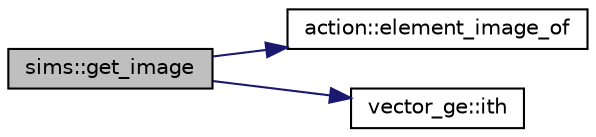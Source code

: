 digraph "sims::get_image"
{
  edge [fontname="Helvetica",fontsize="10",labelfontname="Helvetica",labelfontsize="10"];
  node [fontname="Helvetica",fontsize="10",shape=record];
  rankdir="LR";
  Node4826 [label="sims::get_image",height=0.2,width=0.4,color="black", fillcolor="grey75", style="filled", fontcolor="black"];
  Node4826 -> Node4827 [color="midnightblue",fontsize="10",style="solid",fontname="Helvetica"];
  Node4827 [label="action::element_image_of",height=0.2,width=0.4,color="black", fillcolor="white", style="filled",URL="$d2/d86/classaction.html#ae09559d4537a048fc860f8a74a31393d"];
  Node4826 -> Node4828 [color="midnightblue",fontsize="10",style="solid",fontname="Helvetica"];
  Node4828 [label="vector_ge::ith",height=0.2,width=0.4,color="black", fillcolor="white", style="filled",URL="$d4/d6e/classvector__ge.html#a1ff002e8b746a9beb119d57dcd4a15ff"];
}
